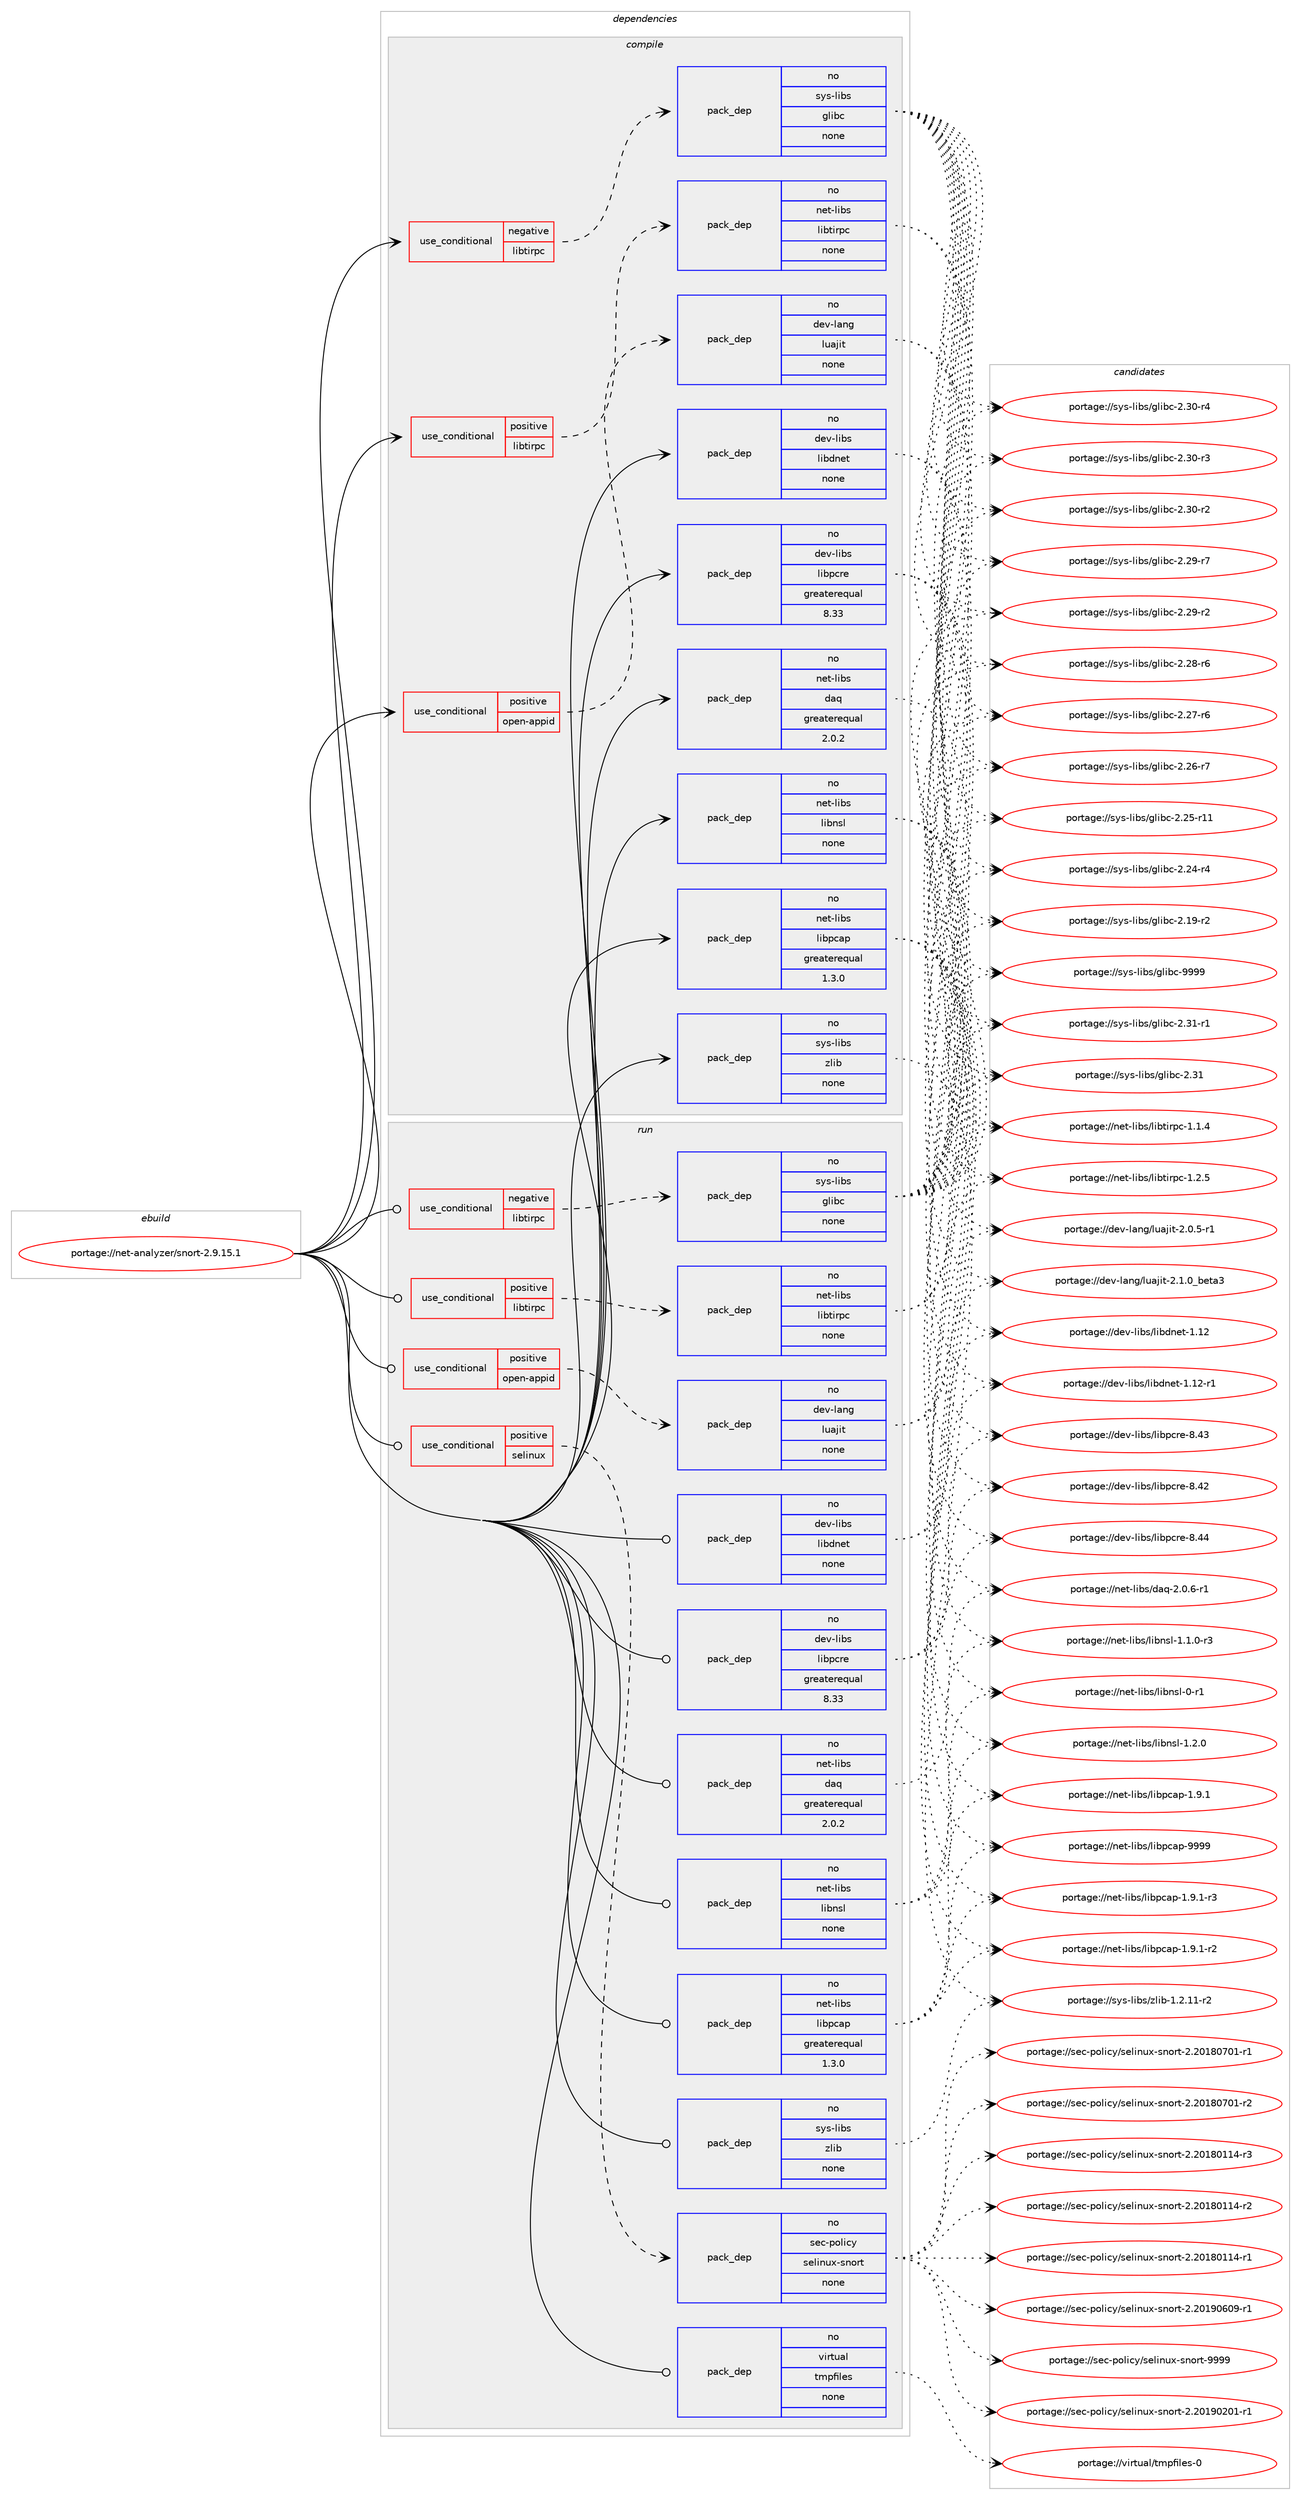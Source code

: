 digraph prolog {

# *************
# Graph options
# *************

newrank=true;
concentrate=true;
compound=true;
graph [rankdir=LR,fontname=Helvetica,fontsize=10,ranksep=1.5];#, ranksep=2.5, nodesep=0.2];
edge  [arrowhead=vee];
node  [fontname=Helvetica,fontsize=10];

# **********
# The ebuild
# **********

subgraph cluster_leftcol {
color=gray;
rank=same;
label=<<i>ebuild</i>>;
id [label="portage://net-analyzer/snort-2.9.15.1", color=red, width=4, href="../net-analyzer/snort-2.9.15.1.svg"];
}

# ****************
# The dependencies
# ****************

subgraph cluster_midcol {
color=gray;
label=<<i>dependencies</i>>;
subgraph cluster_compile {
fillcolor="#eeeeee";
style=filled;
label=<<i>compile</i>>;
subgraph cond30923 {
dependency139120 [label=<<TABLE BORDER="0" CELLBORDER="1" CELLSPACING="0" CELLPADDING="4"><TR><TD ROWSPAN="3" CELLPADDING="10">use_conditional</TD></TR><TR><TD>negative</TD></TR><TR><TD>libtirpc</TD></TR></TABLE>>, shape=none, color=red];
subgraph pack105839 {
dependency139121 [label=<<TABLE BORDER="0" CELLBORDER="1" CELLSPACING="0" CELLPADDING="4" WIDTH="220"><TR><TD ROWSPAN="6" CELLPADDING="30">pack_dep</TD></TR><TR><TD WIDTH="110">no</TD></TR><TR><TD>sys-libs</TD></TR><TR><TD>glibc</TD></TR><TR><TD>none</TD></TR><TR><TD></TD></TR></TABLE>>, shape=none, color=blue];
}
dependency139120:e -> dependency139121:w [weight=20,style="dashed",arrowhead="vee"];
}
id:e -> dependency139120:w [weight=20,style="solid",arrowhead="vee"];
subgraph cond30924 {
dependency139122 [label=<<TABLE BORDER="0" CELLBORDER="1" CELLSPACING="0" CELLPADDING="4"><TR><TD ROWSPAN="3" CELLPADDING="10">use_conditional</TD></TR><TR><TD>positive</TD></TR><TR><TD>libtirpc</TD></TR></TABLE>>, shape=none, color=red];
subgraph pack105840 {
dependency139123 [label=<<TABLE BORDER="0" CELLBORDER="1" CELLSPACING="0" CELLPADDING="4" WIDTH="220"><TR><TD ROWSPAN="6" CELLPADDING="30">pack_dep</TD></TR><TR><TD WIDTH="110">no</TD></TR><TR><TD>net-libs</TD></TR><TR><TD>libtirpc</TD></TR><TR><TD>none</TD></TR><TR><TD></TD></TR></TABLE>>, shape=none, color=blue];
}
dependency139122:e -> dependency139123:w [weight=20,style="dashed",arrowhead="vee"];
}
id:e -> dependency139122:w [weight=20,style="solid",arrowhead="vee"];
subgraph cond30925 {
dependency139124 [label=<<TABLE BORDER="0" CELLBORDER="1" CELLSPACING="0" CELLPADDING="4"><TR><TD ROWSPAN="3" CELLPADDING="10">use_conditional</TD></TR><TR><TD>positive</TD></TR><TR><TD>open-appid</TD></TR></TABLE>>, shape=none, color=red];
subgraph pack105841 {
dependency139125 [label=<<TABLE BORDER="0" CELLBORDER="1" CELLSPACING="0" CELLPADDING="4" WIDTH="220"><TR><TD ROWSPAN="6" CELLPADDING="30">pack_dep</TD></TR><TR><TD WIDTH="110">no</TD></TR><TR><TD>dev-lang</TD></TR><TR><TD>luajit</TD></TR><TR><TD>none</TD></TR><TR><TD></TD></TR></TABLE>>, shape=none, color=blue];
}
dependency139124:e -> dependency139125:w [weight=20,style="dashed",arrowhead="vee"];
}
id:e -> dependency139124:w [weight=20,style="solid",arrowhead="vee"];
subgraph pack105842 {
dependency139126 [label=<<TABLE BORDER="0" CELLBORDER="1" CELLSPACING="0" CELLPADDING="4" WIDTH="220"><TR><TD ROWSPAN="6" CELLPADDING="30">pack_dep</TD></TR><TR><TD WIDTH="110">no</TD></TR><TR><TD>dev-libs</TD></TR><TR><TD>libdnet</TD></TR><TR><TD>none</TD></TR><TR><TD></TD></TR></TABLE>>, shape=none, color=blue];
}
id:e -> dependency139126:w [weight=20,style="solid",arrowhead="vee"];
subgraph pack105843 {
dependency139127 [label=<<TABLE BORDER="0" CELLBORDER="1" CELLSPACING="0" CELLPADDING="4" WIDTH="220"><TR><TD ROWSPAN="6" CELLPADDING="30">pack_dep</TD></TR><TR><TD WIDTH="110">no</TD></TR><TR><TD>dev-libs</TD></TR><TR><TD>libpcre</TD></TR><TR><TD>greaterequal</TD></TR><TR><TD>8.33</TD></TR></TABLE>>, shape=none, color=blue];
}
id:e -> dependency139127:w [weight=20,style="solid",arrowhead="vee"];
subgraph pack105844 {
dependency139128 [label=<<TABLE BORDER="0" CELLBORDER="1" CELLSPACING="0" CELLPADDING="4" WIDTH="220"><TR><TD ROWSPAN="6" CELLPADDING="30">pack_dep</TD></TR><TR><TD WIDTH="110">no</TD></TR><TR><TD>net-libs</TD></TR><TR><TD>daq</TD></TR><TR><TD>greaterequal</TD></TR><TR><TD>2.0.2</TD></TR></TABLE>>, shape=none, color=blue];
}
id:e -> dependency139128:w [weight=20,style="solid",arrowhead="vee"];
subgraph pack105845 {
dependency139129 [label=<<TABLE BORDER="0" CELLBORDER="1" CELLSPACING="0" CELLPADDING="4" WIDTH="220"><TR><TD ROWSPAN="6" CELLPADDING="30">pack_dep</TD></TR><TR><TD WIDTH="110">no</TD></TR><TR><TD>net-libs</TD></TR><TR><TD>libnsl</TD></TR><TR><TD>none</TD></TR><TR><TD></TD></TR></TABLE>>, shape=none, color=blue];
}
id:e -> dependency139129:w [weight=20,style="solid",arrowhead="vee"];
subgraph pack105846 {
dependency139130 [label=<<TABLE BORDER="0" CELLBORDER="1" CELLSPACING="0" CELLPADDING="4" WIDTH="220"><TR><TD ROWSPAN="6" CELLPADDING="30">pack_dep</TD></TR><TR><TD WIDTH="110">no</TD></TR><TR><TD>net-libs</TD></TR><TR><TD>libpcap</TD></TR><TR><TD>greaterequal</TD></TR><TR><TD>1.3.0</TD></TR></TABLE>>, shape=none, color=blue];
}
id:e -> dependency139130:w [weight=20,style="solid",arrowhead="vee"];
subgraph pack105847 {
dependency139131 [label=<<TABLE BORDER="0" CELLBORDER="1" CELLSPACING="0" CELLPADDING="4" WIDTH="220"><TR><TD ROWSPAN="6" CELLPADDING="30">pack_dep</TD></TR><TR><TD WIDTH="110">no</TD></TR><TR><TD>sys-libs</TD></TR><TR><TD>zlib</TD></TR><TR><TD>none</TD></TR><TR><TD></TD></TR></TABLE>>, shape=none, color=blue];
}
id:e -> dependency139131:w [weight=20,style="solid",arrowhead="vee"];
}
subgraph cluster_compileandrun {
fillcolor="#eeeeee";
style=filled;
label=<<i>compile and run</i>>;
}
subgraph cluster_run {
fillcolor="#eeeeee";
style=filled;
label=<<i>run</i>>;
subgraph cond30926 {
dependency139132 [label=<<TABLE BORDER="0" CELLBORDER="1" CELLSPACING="0" CELLPADDING="4"><TR><TD ROWSPAN="3" CELLPADDING="10">use_conditional</TD></TR><TR><TD>negative</TD></TR><TR><TD>libtirpc</TD></TR></TABLE>>, shape=none, color=red];
subgraph pack105848 {
dependency139133 [label=<<TABLE BORDER="0" CELLBORDER="1" CELLSPACING="0" CELLPADDING="4" WIDTH="220"><TR><TD ROWSPAN="6" CELLPADDING="30">pack_dep</TD></TR><TR><TD WIDTH="110">no</TD></TR><TR><TD>sys-libs</TD></TR><TR><TD>glibc</TD></TR><TR><TD>none</TD></TR><TR><TD></TD></TR></TABLE>>, shape=none, color=blue];
}
dependency139132:e -> dependency139133:w [weight=20,style="dashed",arrowhead="vee"];
}
id:e -> dependency139132:w [weight=20,style="solid",arrowhead="odot"];
subgraph cond30927 {
dependency139134 [label=<<TABLE BORDER="0" CELLBORDER="1" CELLSPACING="0" CELLPADDING="4"><TR><TD ROWSPAN="3" CELLPADDING="10">use_conditional</TD></TR><TR><TD>positive</TD></TR><TR><TD>libtirpc</TD></TR></TABLE>>, shape=none, color=red];
subgraph pack105849 {
dependency139135 [label=<<TABLE BORDER="0" CELLBORDER="1" CELLSPACING="0" CELLPADDING="4" WIDTH="220"><TR><TD ROWSPAN="6" CELLPADDING="30">pack_dep</TD></TR><TR><TD WIDTH="110">no</TD></TR><TR><TD>net-libs</TD></TR><TR><TD>libtirpc</TD></TR><TR><TD>none</TD></TR><TR><TD></TD></TR></TABLE>>, shape=none, color=blue];
}
dependency139134:e -> dependency139135:w [weight=20,style="dashed",arrowhead="vee"];
}
id:e -> dependency139134:w [weight=20,style="solid",arrowhead="odot"];
subgraph cond30928 {
dependency139136 [label=<<TABLE BORDER="0" CELLBORDER="1" CELLSPACING="0" CELLPADDING="4"><TR><TD ROWSPAN="3" CELLPADDING="10">use_conditional</TD></TR><TR><TD>positive</TD></TR><TR><TD>open-appid</TD></TR></TABLE>>, shape=none, color=red];
subgraph pack105850 {
dependency139137 [label=<<TABLE BORDER="0" CELLBORDER="1" CELLSPACING="0" CELLPADDING="4" WIDTH="220"><TR><TD ROWSPAN="6" CELLPADDING="30">pack_dep</TD></TR><TR><TD WIDTH="110">no</TD></TR><TR><TD>dev-lang</TD></TR><TR><TD>luajit</TD></TR><TR><TD>none</TD></TR><TR><TD></TD></TR></TABLE>>, shape=none, color=blue];
}
dependency139136:e -> dependency139137:w [weight=20,style="dashed",arrowhead="vee"];
}
id:e -> dependency139136:w [weight=20,style="solid",arrowhead="odot"];
subgraph cond30929 {
dependency139138 [label=<<TABLE BORDER="0" CELLBORDER="1" CELLSPACING="0" CELLPADDING="4"><TR><TD ROWSPAN="3" CELLPADDING="10">use_conditional</TD></TR><TR><TD>positive</TD></TR><TR><TD>selinux</TD></TR></TABLE>>, shape=none, color=red];
subgraph pack105851 {
dependency139139 [label=<<TABLE BORDER="0" CELLBORDER="1" CELLSPACING="0" CELLPADDING="4" WIDTH="220"><TR><TD ROWSPAN="6" CELLPADDING="30">pack_dep</TD></TR><TR><TD WIDTH="110">no</TD></TR><TR><TD>sec-policy</TD></TR><TR><TD>selinux-snort</TD></TR><TR><TD>none</TD></TR><TR><TD></TD></TR></TABLE>>, shape=none, color=blue];
}
dependency139138:e -> dependency139139:w [weight=20,style="dashed",arrowhead="vee"];
}
id:e -> dependency139138:w [weight=20,style="solid",arrowhead="odot"];
subgraph pack105852 {
dependency139140 [label=<<TABLE BORDER="0" CELLBORDER="1" CELLSPACING="0" CELLPADDING="4" WIDTH="220"><TR><TD ROWSPAN="6" CELLPADDING="30">pack_dep</TD></TR><TR><TD WIDTH="110">no</TD></TR><TR><TD>dev-libs</TD></TR><TR><TD>libdnet</TD></TR><TR><TD>none</TD></TR><TR><TD></TD></TR></TABLE>>, shape=none, color=blue];
}
id:e -> dependency139140:w [weight=20,style="solid",arrowhead="odot"];
subgraph pack105853 {
dependency139141 [label=<<TABLE BORDER="0" CELLBORDER="1" CELLSPACING="0" CELLPADDING="4" WIDTH="220"><TR><TD ROWSPAN="6" CELLPADDING="30">pack_dep</TD></TR><TR><TD WIDTH="110">no</TD></TR><TR><TD>dev-libs</TD></TR><TR><TD>libpcre</TD></TR><TR><TD>greaterequal</TD></TR><TR><TD>8.33</TD></TR></TABLE>>, shape=none, color=blue];
}
id:e -> dependency139141:w [weight=20,style="solid",arrowhead="odot"];
subgraph pack105854 {
dependency139142 [label=<<TABLE BORDER="0" CELLBORDER="1" CELLSPACING="0" CELLPADDING="4" WIDTH="220"><TR><TD ROWSPAN="6" CELLPADDING="30">pack_dep</TD></TR><TR><TD WIDTH="110">no</TD></TR><TR><TD>net-libs</TD></TR><TR><TD>daq</TD></TR><TR><TD>greaterequal</TD></TR><TR><TD>2.0.2</TD></TR></TABLE>>, shape=none, color=blue];
}
id:e -> dependency139142:w [weight=20,style="solid",arrowhead="odot"];
subgraph pack105855 {
dependency139143 [label=<<TABLE BORDER="0" CELLBORDER="1" CELLSPACING="0" CELLPADDING="4" WIDTH="220"><TR><TD ROWSPAN="6" CELLPADDING="30">pack_dep</TD></TR><TR><TD WIDTH="110">no</TD></TR><TR><TD>net-libs</TD></TR><TR><TD>libnsl</TD></TR><TR><TD>none</TD></TR><TR><TD></TD></TR></TABLE>>, shape=none, color=blue];
}
id:e -> dependency139143:w [weight=20,style="solid",arrowhead="odot"];
subgraph pack105856 {
dependency139144 [label=<<TABLE BORDER="0" CELLBORDER="1" CELLSPACING="0" CELLPADDING="4" WIDTH="220"><TR><TD ROWSPAN="6" CELLPADDING="30">pack_dep</TD></TR><TR><TD WIDTH="110">no</TD></TR><TR><TD>net-libs</TD></TR><TR><TD>libpcap</TD></TR><TR><TD>greaterequal</TD></TR><TR><TD>1.3.0</TD></TR></TABLE>>, shape=none, color=blue];
}
id:e -> dependency139144:w [weight=20,style="solid",arrowhead="odot"];
subgraph pack105857 {
dependency139145 [label=<<TABLE BORDER="0" CELLBORDER="1" CELLSPACING="0" CELLPADDING="4" WIDTH="220"><TR><TD ROWSPAN="6" CELLPADDING="30">pack_dep</TD></TR><TR><TD WIDTH="110">no</TD></TR><TR><TD>sys-libs</TD></TR><TR><TD>zlib</TD></TR><TR><TD>none</TD></TR><TR><TD></TD></TR></TABLE>>, shape=none, color=blue];
}
id:e -> dependency139145:w [weight=20,style="solid",arrowhead="odot"];
subgraph pack105858 {
dependency139146 [label=<<TABLE BORDER="0" CELLBORDER="1" CELLSPACING="0" CELLPADDING="4" WIDTH="220"><TR><TD ROWSPAN="6" CELLPADDING="30">pack_dep</TD></TR><TR><TD WIDTH="110">no</TD></TR><TR><TD>virtual</TD></TR><TR><TD>tmpfiles</TD></TR><TR><TD>none</TD></TR><TR><TD></TD></TR></TABLE>>, shape=none, color=blue];
}
id:e -> dependency139146:w [weight=20,style="solid",arrowhead="odot"];
}
}

# **************
# The candidates
# **************

subgraph cluster_choices {
rank=same;
color=gray;
label=<<i>candidates</i>>;

subgraph choice105839 {
color=black;
nodesep=1;
choice11512111545108105981154710310810598994557575757 [label="portage://sys-libs/glibc-9999", color=red, width=4,href="../sys-libs/glibc-9999.svg"];
choice115121115451081059811547103108105989945504651494511449 [label="portage://sys-libs/glibc-2.31-r1", color=red, width=4,href="../sys-libs/glibc-2.31-r1.svg"];
choice11512111545108105981154710310810598994550465149 [label="portage://sys-libs/glibc-2.31", color=red, width=4,href="../sys-libs/glibc-2.31.svg"];
choice115121115451081059811547103108105989945504651484511452 [label="portage://sys-libs/glibc-2.30-r4", color=red, width=4,href="../sys-libs/glibc-2.30-r4.svg"];
choice115121115451081059811547103108105989945504651484511451 [label="portage://sys-libs/glibc-2.30-r3", color=red, width=4,href="../sys-libs/glibc-2.30-r3.svg"];
choice115121115451081059811547103108105989945504651484511450 [label="portage://sys-libs/glibc-2.30-r2", color=red, width=4,href="../sys-libs/glibc-2.30-r2.svg"];
choice115121115451081059811547103108105989945504650574511455 [label="portage://sys-libs/glibc-2.29-r7", color=red, width=4,href="../sys-libs/glibc-2.29-r7.svg"];
choice115121115451081059811547103108105989945504650574511450 [label="portage://sys-libs/glibc-2.29-r2", color=red, width=4,href="../sys-libs/glibc-2.29-r2.svg"];
choice115121115451081059811547103108105989945504650564511454 [label="portage://sys-libs/glibc-2.28-r6", color=red, width=4,href="../sys-libs/glibc-2.28-r6.svg"];
choice115121115451081059811547103108105989945504650554511454 [label="portage://sys-libs/glibc-2.27-r6", color=red, width=4,href="../sys-libs/glibc-2.27-r6.svg"];
choice115121115451081059811547103108105989945504650544511455 [label="portage://sys-libs/glibc-2.26-r7", color=red, width=4,href="../sys-libs/glibc-2.26-r7.svg"];
choice11512111545108105981154710310810598994550465053451144949 [label="portage://sys-libs/glibc-2.25-r11", color=red, width=4,href="../sys-libs/glibc-2.25-r11.svg"];
choice115121115451081059811547103108105989945504650524511452 [label="portage://sys-libs/glibc-2.24-r4", color=red, width=4,href="../sys-libs/glibc-2.24-r4.svg"];
choice115121115451081059811547103108105989945504649574511450 [label="portage://sys-libs/glibc-2.19-r2", color=red, width=4,href="../sys-libs/glibc-2.19-r2.svg"];
dependency139121:e -> choice11512111545108105981154710310810598994557575757:w [style=dotted,weight="100"];
dependency139121:e -> choice115121115451081059811547103108105989945504651494511449:w [style=dotted,weight="100"];
dependency139121:e -> choice11512111545108105981154710310810598994550465149:w [style=dotted,weight="100"];
dependency139121:e -> choice115121115451081059811547103108105989945504651484511452:w [style=dotted,weight="100"];
dependency139121:e -> choice115121115451081059811547103108105989945504651484511451:w [style=dotted,weight="100"];
dependency139121:e -> choice115121115451081059811547103108105989945504651484511450:w [style=dotted,weight="100"];
dependency139121:e -> choice115121115451081059811547103108105989945504650574511455:w [style=dotted,weight="100"];
dependency139121:e -> choice115121115451081059811547103108105989945504650574511450:w [style=dotted,weight="100"];
dependency139121:e -> choice115121115451081059811547103108105989945504650564511454:w [style=dotted,weight="100"];
dependency139121:e -> choice115121115451081059811547103108105989945504650554511454:w [style=dotted,weight="100"];
dependency139121:e -> choice115121115451081059811547103108105989945504650544511455:w [style=dotted,weight="100"];
dependency139121:e -> choice11512111545108105981154710310810598994550465053451144949:w [style=dotted,weight="100"];
dependency139121:e -> choice115121115451081059811547103108105989945504650524511452:w [style=dotted,weight="100"];
dependency139121:e -> choice115121115451081059811547103108105989945504649574511450:w [style=dotted,weight="100"];
}
subgraph choice105840 {
color=black;
nodesep=1;
choice1101011164510810598115471081059811610511411299454946504653 [label="portage://net-libs/libtirpc-1.2.5", color=red, width=4,href="../net-libs/libtirpc-1.2.5.svg"];
choice1101011164510810598115471081059811610511411299454946494652 [label="portage://net-libs/libtirpc-1.1.4", color=red, width=4,href="../net-libs/libtirpc-1.1.4.svg"];
dependency139123:e -> choice1101011164510810598115471081059811610511411299454946504653:w [style=dotted,weight="100"];
dependency139123:e -> choice1101011164510810598115471081059811610511411299454946494652:w [style=dotted,weight="100"];
}
subgraph choice105841 {
color=black;
nodesep=1;
choice1001011184510897110103471081179710610511645504649464895981011169751 [label="portage://dev-lang/luajit-2.1.0_beta3", color=red, width=4,href="../dev-lang/luajit-2.1.0_beta3.svg"];
choice100101118451089711010347108117971061051164550464846534511449 [label="portage://dev-lang/luajit-2.0.5-r1", color=red, width=4,href="../dev-lang/luajit-2.0.5-r1.svg"];
dependency139125:e -> choice1001011184510897110103471081179710610511645504649464895981011169751:w [style=dotted,weight="100"];
dependency139125:e -> choice100101118451089711010347108117971061051164550464846534511449:w [style=dotted,weight="100"];
}
subgraph choice105842 {
color=black;
nodesep=1;
choice1001011184510810598115471081059810011010111645494649504511449 [label="portage://dev-libs/libdnet-1.12-r1", color=red, width=4,href="../dev-libs/libdnet-1.12-r1.svg"];
choice100101118451081059811547108105981001101011164549464950 [label="portage://dev-libs/libdnet-1.12", color=red, width=4,href="../dev-libs/libdnet-1.12.svg"];
dependency139126:e -> choice1001011184510810598115471081059810011010111645494649504511449:w [style=dotted,weight="100"];
dependency139126:e -> choice100101118451081059811547108105981001101011164549464950:w [style=dotted,weight="100"];
}
subgraph choice105843 {
color=black;
nodesep=1;
choice10010111845108105981154710810598112991141014556465252 [label="portage://dev-libs/libpcre-8.44", color=red, width=4,href="../dev-libs/libpcre-8.44.svg"];
choice10010111845108105981154710810598112991141014556465251 [label="portage://dev-libs/libpcre-8.43", color=red, width=4,href="../dev-libs/libpcre-8.43.svg"];
choice10010111845108105981154710810598112991141014556465250 [label="portage://dev-libs/libpcre-8.42", color=red, width=4,href="../dev-libs/libpcre-8.42.svg"];
dependency139127:e -> choice10010111845108105981154710810598112991141014556465252:w [style=dotted,weight="100"];
dependency139127:e -> choice10010111845108105981154710810598112991141014556465251:w [style=dotted,weight="100"];
dependency139127:e -> choice10010111845108105981154710810598112991141014556465250:w [style=dotted,weight="100"];
}
subgraph choice105844 {
color=black;
nodesep=1;
choice110101116451081059811547100971134550464846544511449 [label="portage://net-libs/daq-2.0.6-r1", color=red, width=4,href="../net-libs/daq-2.0.6-r1.svg"];
dependency139128:e -> choice110101116451081059811547100971134550464846544511449:w [style=dotted,weight="100"];
}
subgraph choice105845 {
color=black;
nodesep=1;
choice11010111645108105981154710810598110115108454946504648 [label="portage://net-libs/libnsl-1.2.0", color=red, width=4,href="../net-libs/libnsl-1.2.0.svg"];
choice110101116451081059811547108105981101151084549464946484511451 [label="portage://net-libs/libnsl-1.1.0-r3", color=red, width=4,href="../net-libs/libnsl-1.1.0-r3.svg"];
choice1101011164510810598115471081059811011510845484511449 [label="portage://net-libs/libnsl-0-r1", color=red, width=4,href="../net-libs/libnsl-0-r1.svg"];
dependency139129:e -> choice11010111645108105981154710810598110115108454946504648:w [style=dotted,weight="100"];
dependency139129:e -> choice110101116451081059811547108105981101151084549464946484511451:w [style=dotted,weight="100"];
dependency139129:e -> choice1101011164510810598115471081059811011510845484511449:w [style=dotted,weight="100"];
}
subgraph choice105846 {
color=black;
nodesep=1;
choice1101011164510810598115471081059811299971124557575757 [label="portage://net-libs/libpcap-9999", color=red, width=4,href="../net-libs/libpcap-9999.svg"];
choice1101011164510810598115471081059811299971124549465746494511451 [label="portage://net-libs/libpcap-1.9.1-r3", color=red, width=4,href="../net-libs/libpcap-1.9.1-r3.svg"];
choice1101011164510810598115471081059811299971124549465746494511450 [label="portage://net-libs/libpcap-1.9.1-r2", color=red, width=4,href="../net-libs/libpcap-1.9.1-r2.svg"];
choice110101116451081059811547108105981129997112454946574649 [label="portage://net-libs/libpcap-1.9.1", color=red, width=4,href="../net-libs/libpcap-1.9.1.svg"];
dependency139130:e -> choice1101011164510810598115471081059811299971124557575757:w [style=dotted,weight="100"];
dependency139130:e -> choice1101011164510810598115471081059811299971124549465746494511451:w [style=dotted,weight="100"];
dependency139130:e -> choice1101011164510810598115471081059811299971124549465746494511450:w [style=dotted,weight="100"];
dependency139130:e -> choice110101116451081059811547108105981129997112454946574649:w [style=dotted,weight="100"];
}
subgraph choice105847 {
color=black;
nodesep=1;
choice11512111545108105981154712210810598454946504649494511450 [label="portage://sys-libs/zlib-1.2.11-r2", color=red, width=4,href="../sys-libs/zlib-1.2.11-r2.svg"];
dependency139131:e -> choice11512111545108105981154712210810598454946504649494511450:w [style=dotted,weight="100"];
}
subgraph choice105848 {
color=black;
nodesep=1;
choice11512111545108105981154710310810598994557575757 [label="portage://sys-libs/glibc-9999", color=red, width=4,href="../sys-libs/glibc-9999.svg"];
choice115121115451081059811547103108105989945504651494511449 [label="portage://sys-libs/glibc-2.31-r1", color=red, width=4,href="../sys-libs/glibc-2.31-r1.svg"];
choice11512111545108105981154710310810598994550465149 [label="portage://sys-libs/glibc-2.31", color=red, width=4,href="../sys-libs/glibc-2.31.svg"];
choice115121115451081059811547103108105989945504651484511452 [label="portage://sys-libs/glibc-2.30-r4", color=red, width=4,href="../sys-libs/glibc-2.30-r4.svg"];
choice115121115451081059811547103108105989945504651484511451 [label="portage://sys-libs/glibc-2.30-r3", color=red, width=4,href="../sys-libs/glibc-2.30-r3.svg"];
choice115121115451081059811547103108105989945504651484511450 [label="portage://sys-libs/glibc-2.30-r2", color=red, width=4,href="../sys-libs/glibc-2.30-r2.svg"];
choice115121115451081059811547103108105989945504650574511455 [label="portage://sys-libs/glibc-2.29-r7", color=red, width=4,href="../sys-libs/glibc-2.29-r7.svg"];
choice115121115451081059811547103108105989945504650574511450 [label="portage://sys-libs/glibc-2.29-r2", color=red, width=4,href="../sys-libs/glibc-2.29-r2.svg"];
choice115121115451081059811547103108105989945504650564511454 [label="portage://sys-libs/glibc-2.28-r6", color=red, width=4,href="../sys-libs/glibc-2.28-r6.svg"];
choice115121115451081059811547103108105989945504650554511454 [label="portage://sys-libs/glibc-2.27-r6", color=red, width=4,href="../sys-libs/glibc-2.27-r6.svg"];
choice115121115451081059811547103108105989945504650544511455 [label="portage://sys-libs/glibc-2.26-r7", color=red, width=4,href="../sys-libs/glibc-2.26-r7.svg"];
choice11512111545108105981154710310810598994550465053451144949 [label="portage://sys-libs/glibc-2.25-r11", color=red, width=4,href="../sys-libs/glibc-2.25-r11.svg"];
choice115121115451081059811547103108105989945504650524511452 [label="portage://sys-libs/glibc-2.24-r4", color=red, width=4,href="../sys-libs/glibc-2.24-r4.svg"];
choice115121115451081059811547103108105989945504649574511450 [label="portage://sys-libs/glibc-2.19-r2", color=red, width=4,href="../sys-libs/glibc-2.19-r2.svg"];
dependency139133:e -> choice11512111545108105981154710310810598994557575757:w [style=dotted,weight="100"];
dependency139133:e -> choice115121115451081059811547103108105989945504651494511449:w [style=dotted,weight="100"];
dependency139133:e -> choice11512111545108105981154710310810598994550465149:w [style=dotted,weight="100"];
dependency139133:e -> choice115121115451081059811547103108105989945504651484511452:w [style=dotted,weight="100"];
dependency139133:e -> choice115121115451081059811547103108105989945504651484511451:w [style=dotted,weight="100"];
dependency139133:e -> choice115121115451081059811547103108105989945504651484511450:w [style=dotted,weight="100"];
dependency139133:e -> choice115121115451081059811547103108105989945504650574511455:w [style=dotted,weight="100"];
dependency139133:e -> choice115121115451081059811547103108105989945504650574511450:w [style=dotted,weight="100"];
dependency139133:e -> choice115121115451081059811547103108105989945504650564511454:w [style=dotted,weight="100"];
dependency139133:e -> choice115121115451081059811547103108105989945504650554511454:w [style=dotted,weight="100"];
dependency139133:e -> choice115121115451081059811547103108105989945504650544511455:w [style=dotted,weight="100"];
dependency139133:e -> choice11512111545108105981154710310810598994550465053451144949:w [style=dotted,weight="100"];
dependency139133:e -> choice115121115451081059811547103108105989945504650524511452:w [style=dotted,weight="100"];
dependency139133:e -> choice115121115451081059811547103108105989945504649574511450:w [style=dotted,weight="100"];
}
subgraph choice105849 {
color=black;
nodesep=1;
choice1101011164510810598115471081059811610511411299454946504653 [label="portage://net-libs/libtirpc-1.2.5", color=red, width=4,href="../net-libs/libtirpc-1.2.5.svg"];
choice1101011164510810598115471081059811610511411299454946494652 [label="portage://net-libs/libtirpc-1.1.4", color=red, width=4,href="../net-libs/libtirpc-1.1.4.svg"];
dependency139135:e -> choice1101011164510810598115471081059811610511411299454946504653:w [style=dotted,weight="100"];
dependency139135:e -> choice1101011164510810598115471081059811610511411299454946494652:w [style=dotted,weight="100"];
}
subgraph choice105850 {
color=black;
nodesep=1;
choice1001011184510897110103471081179710610511645504649464895981011169751 [label="portage://dev-lang/luajit-2.1.0_beta3", color=red, width=4,href="../dev-lang/luajit-2.1.0_beta3.svg"];
choice100101118451089711010347108117971061051164550464846534511449 [label="portage://dev-lang/luajit-2.0.5-r1", color=red, width=4,href="../dev-lang/luajit-2.0.5-r1.svg"];
dependency139137:e -> choice1001011184510897110103471081179710610511645504649464895981011169751:w [style=dotted,weight="100"];
dependency139137:e -> choice100101118451089711010347108117971061051164550464846534511449:w [style=dotted,weight="100"];
}
subgraph choice105851 {
color=black;
nodesep=1;
choice11510199451121111081059912147115101108105110117120451151101111141164557575757 [label="portage://sec-policy/selinux-snort-9999", color=red, width=4,href="../sec-policy/selinux-snort-9999.svg"];
choice115101994511211110810599121471151011081051101171204511511011111411645504650484957485448574511449 [label="portage://sec-policy/selinux-snort-2.20190609-r1", color=red, width=4,href="../sec-policy/selinux-snort-2.20190609-r1.svg"];
choice115101994511211110810599121471151011081051101171204511511011111411645504650484957485048494511449 [label="portage://sec-policy/selinux-snort-2.20190201-r1", color=red, width=4,href="../sec-policy/selinux-snort-2.20190201-r1.svg"];
choice115101994511211110810599121471151011081051101171204511511011111411645504650484956485548494511450 [label="portage://sec-policy/selinux-snort-2.20180701-r2", color=red, width=4,href="../sec-policy/selinux-snort-2.20180701-r2.svg"];
choice115101994511211110810599121471151011081051101171204511511011111411645504650484956485548494511449 [label="portage://sec-policy/selinux-snort-2.20180701-r1", color=red, width=4,href="../sec-policy/selinux-snort-2.20180701-r1.svg"];
choice115101994511211110810599121471151011081051101171204511511011111411645504650484956484949524511451 [label="portage://sec-policy/selinux-snort-2.20180114-r3", color=red, width=4,href="../sec-policy/selinux-snort-2.20180114-r3.svg"];
choice115101994511211110810599121471151011081051101171204511511011111411645504650484956484949524511450 [label="portage://sec-policy/selinux-snort-2.20180114-r2", color=red, width=4,href="../sec-policy/selinux-snort-2.20180114-r2.svg"];
choice115101994511211110810599121471151011081051101171204511511011111411645504650484956484949524511449 [label="portage://sec-policy/selinux-snort-2.20180114-r1", color=red, width=4,href="../sec-policy/selinux-snort-2.20180114-r1.svg"];
dependency139139:e -> choice11510199451121111081059912147115101108105110117120451151101111141164557575757:w [style=dotted,weight="100"];
dependency139139:e -> choice115101994511211110810599121471151011081051101171204511511011111411645504650484957485448574511449:w [style=dotted,weight="100"];
dependency139139:e -> choice115101994511211110810599121471151011081051101171204511511011111411645504650484957485048494511449:w [style=dotted,weight="100"];
dependency139139:e -> choice115101994511211110810599121471151011081051101171204511511011111411645504650484956485548494511450:w [style=dotted,weight="100"];
dependency139139:e -> choice115101994511211110810599121471151011081051101171204511511011111411645504650484956485548494511449:w [style=dotted,weight="100"];
dependency139139:e -> choice115101994511211110810599121471151011081051101171204511511011111411645504650484956484949524511451:w [style=dotted,weight="100"];
dependency139139:e -> choice115101994511211110810599121471151011081051101171204511511011111411645504650484956484949524511450:w [style=dotted,weight="100"];
dependency139139:e -> choice115101994511211110810599121471151011081051101171204511511011111411645504650484956484949524511449:w [style=dotted,weight="100"];
}
subgraph choice105852 {
color=black;
nodesep=1;
choice1001011184510810598115471081059810011010111645494649504511449 [label="portage://dev-libs/libdnet-1.12-r1", color=red, width=4,href="../dev-libs/libdnet-1.12-r1.svg"];
choice100101118451081059811547108105981001101011164549464950 [label="portage://dev-libs/libdnet-1.12", color=red, width=4,href="../dev-libs/libdnet-1.12.svg"];
dependency139140:e -> choice1001011184510810598115471081059810011010111645494649504511449:w [style=dotted,weight="100"];
dependency139140:e -> choice100101118451081059811547108105981001101011164549464950:w [style=dotted,weight="100"];
}
subgraph choice105853 {
color=black;
nodesep=1;
choice10010111845108105981154710810598112991141014556465252 [label="portage://dev-libs/libpcre-8.44", color=red, width=4,href="../dev-libs/libpcre-8.44.svg"];
choice10010111845108105981154710810598112991141014556465251 [label="portage://dev-libs/libpcre-8.43", color=red, width=4,href="../dev-libs/libpcre-8.43.svg"];
choice10010111845108105981154710810598112991141014556465250 [label="portage://dev-libs/libpcre-8.42", color=red, width=4,href="../dev-libs/libpcre-8.42.svg"];
dependency139141:e -> choice10010111845108105981154710810598112991141014556465252:w [style=dotted,weight="100"];
dependency139141:e -> choice10010111845108105981154710810598112991141014556465251:w [style=dotted,weight="100"];
dependency139141:e -> choice10010111845108105981154710810598112991141014556465250:w [style=dotted,weight="100"];
}
subgraph choice105854 {
color=black;
nodesep=1;
choice110101116451081059811547100971134550464846544511449 [label="portage://net-libs/daq-2.0.6-r1", color=red, width=4,href="../net-libs/daq-2.0.6-r1.svg"];
dependency139142:e -> choice110101116451081059811547100971134550464846544511449:w [style=dotted,weight="100"];
}
subgraph choice105855 {
color=black;
nodesep=1;
choice11010111645108105981154710810598110115108454946504648 [label="portage://net-libs/libnsl-1.2.0", color=red, width=4,href="../net-libs/libnsl-1.2.0.svg"];
choice110101116451081059811547108105981101151084549464946484511451 [label="portage://net-libs/libnsl-1.1.0-r3", color=red, width=4,href="../net-libs/libnsl-1.1.0-r3.svg"];
choice1101011164510810598115471081059811011510845484511449 [label="portage://net-libs/libnsl-0-r1", color=red, width=4,href="../net-libs/libnsl-0-r1.svg"];
dependency139143:e -> choice11010111645108105981154710810598110115108454946504648:w [style=dotted,weight="100"];
dependency139143:e -> choice110101116451081059811547108105981101151084549464946484511451:w [style=dotted,weight="100"];
dependency139143:e -> choice1101011164510810598115471081059811011510845484511449:w [style=dotted,weight="100"];
}
subgraph choice105856 {
color=black;
nodesep=1;
choice1101011164510810598115471081059811299971124557575757 [label="portage://net-libs/libpcap-9999", color=red, width=4,href="../net-libs/libpcap-9999.svg"];
choice1101011164510810598115471081059811299971124549465746494511451 [label="portage://net-libs/libpcap-1.9.1-r3", color=red, width=4,href="../net-libs/libpcap-1.9.1-r3.svg"];
choice1101011164510810598115471081059811299971124549465746494511450 [label="portage://net-libs/libpcap-1.9.1-r2", color=red, width=4,href="../net-libs/libpcap-1.9.1-r2.svg"];
choice110101116451081059811547108105981129997112454946574649 [label="portage://net-libs/libpcap-1.9.1", color=red, width=4,href="../net-libs/libpcap-1.9.1.svg"];
dependency139144:e -> choice1101011164510810598115471081059811299971124557575757:w [style=dotted,weight="100"];
dependency139144:e -> choice1101011164510810598115471081059811299971124549465746494511451:w [style=dotted,weight="100"];
dependency139144:e -> choice1101011164510810598115471081059811299971124549465746494511450:w [style=dotted,weight="100"];
dependency139144:e -> choice110101116451081059811547108105981129997112454946574649:w [style=dotted,weight="100"];
}
subgraph choice105857 {
color=black;
nodesep=1;
choice11512111545108105981154712210810598454946504649494511450 [label="portage://sys-libs/zlib-1.2.11-r2", color=red, width=4,href="../sys-libs/zlib-1.2.11-r2.svg"];
dependency139145:e -> choice11512111545108105981154712210810598454946504649494511450:w [style=dotted,weight="100"];
}
subgraph choice105858 {
color=black;
nodesep=1;
choice11810511411611797108471161091121021051081011154548 [label="portage://virtual/tmpfiles-0", color=red, width=4,href="../virtual/tmpfiles-0.svg"];
dependency139146:e -> choice11810511411611797108471161091121021051081011154548:w [style=dotted,weight="100"];
}
}

}
